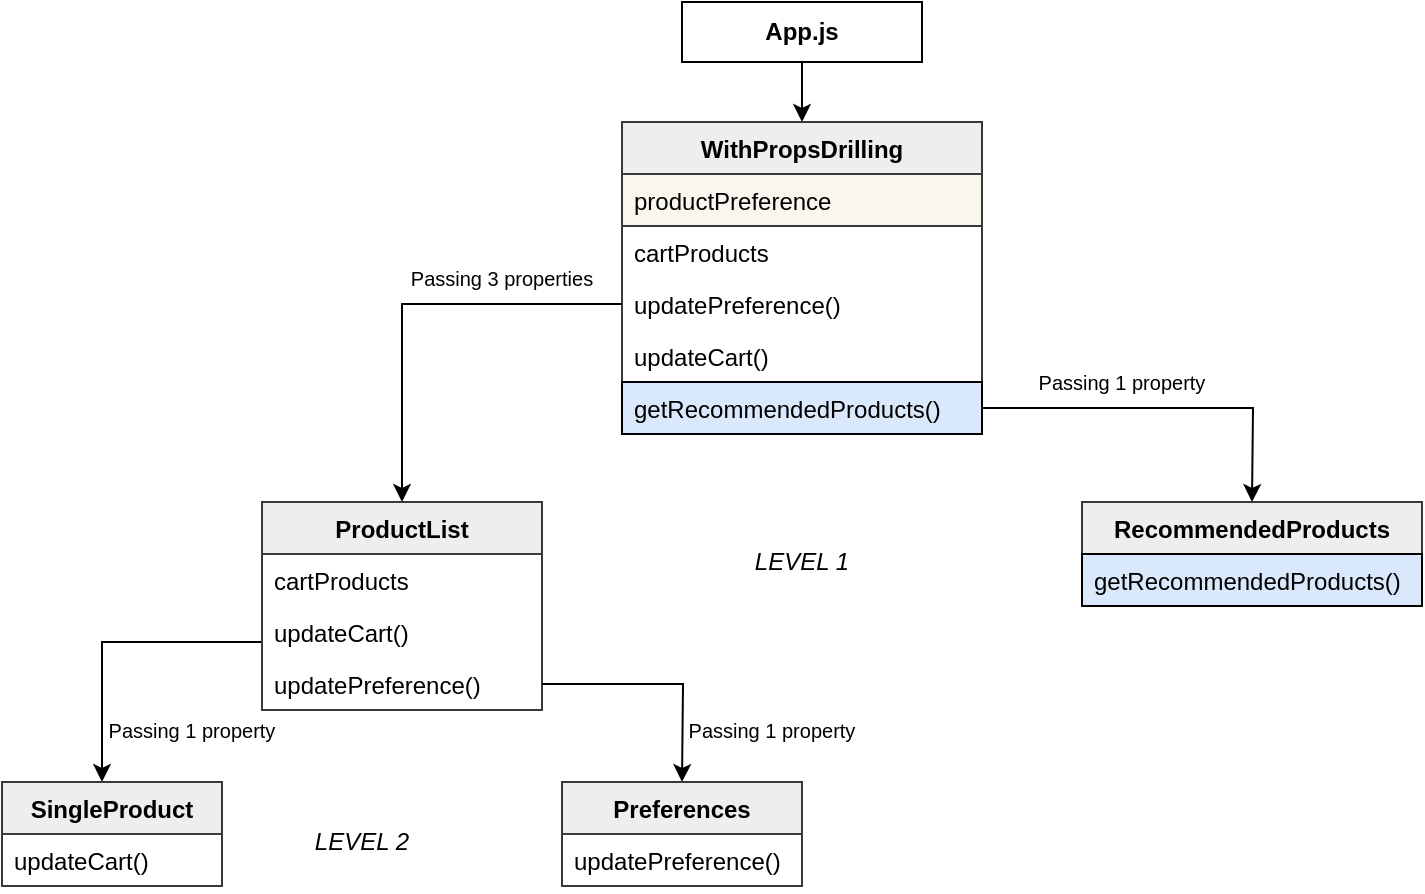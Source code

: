 <mxfile version="15.2.5" type="github"><diagram id="lOgG9-QBeLfQVHScrShB" name="Page-1"><mxGraphModel dx="757" dy="497" grid="1" gridSize="10" guides="1" tooltips="1" connect="1" arrows="1" fold="1" page="1" pageScale="1" pageWidth="827" pageHeight="1169" math="0" shadow="0"><root><mxCell id="0"/><mxCell id="1" parent="0"/><mxCell id="fFJPPhkqnJmS2evbZqXY-12" style="edgeStyle=orthogonalEdgeStyle;rounded=0;orthogonalLoop=1;jettySize=auto;html=1;exitX=0.5;exitY=1;exitDx=0;exitDy=0;entryX=0.5;entryY=0;entryDx=0;entryDy=0;" edge="1" parent="1" source="fFJPPhkqnJmS2evbZqXY-1" target="fFJPPhkqnJmS2evbZqXY-3"><mxGeometry relative="1" as="geometry"/></mxCell><mxCell id="fFJPPhkqnJmS2evbZqXY-1" value="&lt;b&gt;App.js&lt;/b&gt;" style="rounded=0;whiteSpace=wrap;html=1;" vertex="1" parent="1"><mxGeometry x="340" y="50" width="120" height="30" as="geometry"/></mxCell><mxCell id="fFJPPhkqnJmS2evbZqXY-3" value="WithPropsDrilling" style="swimlane;fontStyle=1;childLayout=stackLayout;horizontal=1;startSize=26;horizontalStack=0;resizeParent=1;resizeParentMax=0;resizeLast=0;collapsible=1;marginBottom=0;fillColor=#eeeeee;strokeColor=#36393d;" vertex="1" parent="1"><mxGeometry x="310" y="110" width="180" height="156" as="geometry"/></mxCell><mxCell id="fFJPPhkqnJmS2evbZqXY-4" value="productPreference" style="text;align=left;verticalAlign=top;spacingLeft=4;spacingRight=4;overflow=hidden;rotatable=0;points=[[0,0.5],[1,0.5]];portConstraint=eastwest;fillColor=#f9f7ed;strokeColor=#36393d;" vertex="1" parent="fFJPPhkqnJmS2evbZqXY-3"><mxGeometry y="26" width="180" height="26" as="geometry"/></mxCell><mxCell id="fFJPPhkqnJmS2evbZqXY-5" value="cartProducts" style="text;align=left;verticalAlign=top;spacingLeft=4;spacingRight=4;overflow=hidden;rotatable=0;points=[[0,0.5],[1,0.5]];portConstraint=eastwest;strokeWidth=0;" vertex="1" parent="fFJPPhkqnJmS2evbZqXY-3"><mxGeometry y="52" width="180" height="26" as="geometry"/></mxCell><mxCell id="fFJPPhkqnJmS2evbZqXY-7" value="updatePreference()" style="text;strokeColor=none;fillColor=none;align=left;verticalAlign=top;spacingLeft=4;spacingRight=4;overflow=hidden;rotatable=0;points=[[0,0.5],[1,0.5]];portConstraint=eastwest;strokeWidth=0;" vertex="1" parent="fFJPPhkqnJmS2evbZqXY-3"><mxGeometry y="78" width="180" height="26" as="geometry"/></mxCell><mxCell id="fFJPPhkqnJmS2evbZqXY-8" value="updateCart()" style="text;strokeColor=none;fillColor=none;align=left;verticalAlign=top;spacingLeft=4;spacingRight=4;overflow=hidden;rotatable=0;points=[[0,0.5],[1,0.5]];portConstraint=eastwest;strokeWidth=0;" vertex="1" parent="fFJPPhkqnJmS2evbZqXY-3"><mxGeometry y="104" width="180" height="26" as="geometry"/></mxCell><mxCell id="fFJPPhkqnJmS2evbZqXY-6" value="getRecommendedProducts()" style="text;strokeColor=#030000;fillColor=#dae8fc;align=left;verticalAlign=top;spacingLeft=4;spacingRight=4;overflow=hidden;rotatable=0;points=[[0,0.5],[1,0.5]];portConstraint=eastwest;" vertex="1" parent="fFJPPhkqnJmS2evbZqXY-3"><mxGeometry y="130" width="180" height="26" as="geometry"/></mxCell><mxCell id="fFJPPhkqnJmS2evbZqXY-16" style="edgeStyle=orthogonalEdgeStyle;rounded=0;orthogonalLoop=1;jettySize=auto;html=1;entryX=0.5;entryY=0;entryDx=0;entryDy=0;" edge="1" parent="1" source="fFJPPhkqnJmS2evbZqXY-7" target="fFJPPhkqnJmS2evbZqXY-32"><mxGeometry relative="1" as="geometry"><mxPoint x="180" y="300" as="targetPoint"/><Array as="points"><mxPoint x="200" y="201"/></Array></mxGeometry></mxCell><mxCell id="fFJPPhkqnJmS2evbZqXY-17" style="edgeStyle=orthogonalEdgeStyle;rounded=0;orthogonalLoop=1;jettySize=auto;html=1;exitX=1;exitY=0.5;exitDx=0;exitDy=0;entryX=0.5;entryY=0;entryDx=0;entryDy=0;" edge="1" parent="1" source="fFJPPhkqnJmS2evbZqXY-6"><mxGeometry relative="1" as="geometry"><mxPoint x="625" y="300" as="targetPoint"/></mxGeometry></mxCell><mxCell id="fFJPPhkqnJmS2evbZqXY-20" value="&lt;font style=&quot;font-size: 10px&quot;&gt;Passing 3 properties&lt;/font&gt;" style="text;html=1;strokeColor=none;fillColor=none;align=center;verticalAlign=middle;whiteSpace=wrap;rounded=0;" vertex="1" parent="1"><mxGeometry x="190" y="182" width="120" height="12" as="geometry"/></mxCell><mxCell id="fFJPPhkqnJmS2evbZqXY-21" value="&lt;font style=&quot;font-size: 10px&quot;&gt;Passing 1 property&lt;/font&gt;" style="text;html=1;strokeColor=none;fillColor=none;align=center;verticalAlign=middle;whiteSpace=wrap;rounded=0;" vertex="1" parent="1"><mxGeometry x="500" y="230" width="120" height="20" as="geometry"/></mxCell><mxCell id="fFJPPhkqnJmS2evbZqXY-29" value="LEVEL 1" style="text;html=1;strokeColor=none;fillColor=none;align=center;verticalAlign=middle;whiteSpace=wrap;rounded=0;fontStyle=2" vertex="1" parent="1"><mxGeometry x="375" y="320" width="50" height="20" as="geometry"/></mxCell><mxCell id="fFJPPhkqnJmS2evbZqXY-30" value="LEVEL 2" style="text;html=1;strokeColor=none;fillColor=none;align=center;verticalAlign=middle;whiteSpace=wrap;rounded=0;fontStyle=2" vertex="1" parent="1"><mxGeometry x="155" y="460" width="50" height="20" as="geometry"/></mxCell><mxCell id="fFJPPhkqnJmS2evbZqXY-40" style="edgeStyle=orthogonalEdgeStyle;rounded=0;orthogonalLoop=1;jettySize=auto;html=1;entryX=0.5;entryY=0;entryDx=0;entryDy=0;" edge="1" parent="1" source="fFJPPhkqnJmS2evbZqXY-32"><mxGeometry relative="1" as="geometry"><mxPoint x="50" y="440" as="targetPoint"/><Array as="points"><mxPoint x="50" y="370"/></Array></mxGeometry></mxCell><mxCell id="fFJPPhkqnJmS2evbZqXY-32" value="ProductList" style="swimlane;fontStyle=1;childLayout=stackLayout;horizontal=1;startSize=26;horizontalStack=0;resizeParent=1;resizeParentMax=0;resizeLast=0;collapsible=1;marginBottom=0;fillColor=#eeeeee;strokeColor=#36393d;" vertex="1" parent="1"><mxGeometry x="130" y="300" width="140" height="104" as="geometry"><mxRectangle x="110" y="300" width="100" height="26" as="alternateBounds"/></mxGeometry></mxCell><mxCell id="fFJPPhkqnJmS2evbZqXY-37" value="cartProducts" style="text;strokeColor=none;fillColor=none;align=left;verticalAlign=top;spacingLeft=4;spacingRight=4;overflow=hidden;rotatable=0;points=[[0,0.5],[1,0.5]];portConstraint=eastwest;strokeWidth=2;" vertex="1" parent="fFJPPhkqnJmS2evbZqXY-32"><mxGeometry y="26" width="140" height="26" as="geometry"/></mxCell><mxCell id="fFJPPhkqnJmS2evbZqXY-39" value="updateCart()" style="text;strokeColor=none;fillColor=none;align=left;verticalAlign=top;spacingLeft=4;spacingRight=4;overflow=hidden;rotatable=0;points=[[0,0.5],[1,0.5]];portConstraint=eastwest;" vertex="1" parent="fFJPPhkqnJmS2evbZqXY-32"><mxGeometry y="52" width="140" height="26" as="geometry"/></mxCell><mxCell id="fFJPPhkqnJmS2evbZqXY-38" value="updatePreference()" style="text;strokeColor=none;fillColor=none;align=left;verticalAlign=top;spacingLeft=4;spacingRight=4;overflow=hidden;rotatable=0;points=[[0,0.5],[1,0.5]];portConstraint=eastwest;" vertex="1" parent="fFJPPhkqnJmS2evbZqXY-32"><mxGeometry y="78" width="140" height="26" as="geometry"/></mxCell><mxCell id="fFJPPhkqnJmS2evbZqXY-41" style="edgeStyle=orthogonalEdgeStyle;rounded=0;orthogonalLoop=1;jettySize=auto;html=1;entryX=0.5;entryY=0;entryDx=0;entryDy=0;" edge="1" parent="1" source="fFJPPhkqnJmS2evbZqXY-38"><mxGeometry relative="1" as="geometry"><mxPoint x="340" y="440" as="targetPoint"/></mxGeometry></mxCell><mxCell id="fFJPPhkqnJmS2evbZqXY-42" value="RecommendedProducts" style="swimlane;fontStyle=1;childLayout=stackLayout;horizontal=1;startSize=26;horizontalStack=0;resizeParent=1;resizeParentMax=0;resizeLast=0;collapsible=1;marginBottom=0;strokeWidth=1;strokeColor=#36393d;fillColor=#eeeeee;" vertex="1" parent="1"><mxGeometry x="540" y="300" width="170" height="52" as="geometry"/></mxCell><mxCell id="fFJPPhkqnJmS2evbZqXY-43" value="getRecommendedProducts()" style="text;strokeColor=#030000;fillColor=#dae8fc;align=left;verticalAlign=top;spacingLeft=4;spacingRight=4;overflow=hidden;rotatable=0;points=[[0,0.5],[1,0.5]];portConstraint=eastwest;" vertex="1" parent="fFJPPhkqnJmS2evbZqXY-42"><mxGeometry y="26" width="170" height="26" as="geometry"/></mxCell><mxCell id="fFJPPhkqnJmS2evbZqXY-46" value="&lt;font style=&quot;font-size: 10px&quot;&gt;Passing 1 property&lt;/font&gt;" style="text;html=1;strokeColor=none;fillColor=none;align=center;verticalAlign=middle;whiteSpace=wrap;rounded=0;" vertex="1" parent="1"><mxGeometry x="40" y="404" width="110" height="20" as="geometry"/></mxCell><mxCell id="fFJPPhkqnJmS2evbZqXY-47" value="&lt;font style=&quot;font-size: 10px&quot;&gt;Passing 1 property&lt;/font&gt;" style="text;html=1;strokeColor=none;fillColor=none;align=center;verticalAlign=middle;whiteSpace=wrap;rounded=0;" vertex="1" parent="1"><mxGeometry x="330" y="404" width="110" height="20" as="geometry"/></mxCell><mxCell id="fFJPPhkqnJmS2evbZqXY-48" value="SingleProduct" style="swimlane;fontStyle=1;childLayout=stackLayout;horizontal=1;startSize=26;horizontalStack=0;resizeParent=1;resizeParentMax=0;resizeLast=0;collapsible=1;marginBottom=0;strokeColor=#36393d;strokeWidth=1;fillColor=#eeeeee;" vertex="1" parent="1"><mxGeometry y="440" width="110" height="52" as="geometry"/></mxCell><mxCell id="fFJPPhkqnJmS2evbZqXY-52" value="updateCart()" style="text;strokeColor=none;fillColor=none;align=left;verticalAlign=top;spacingLeft=4;spacingRight=4;overflow=hidden;rotatable=0;points=[[0,0.5],[1,0.5]];portConstraint=eastwest;" vertex="1" parent="fFJPPhkqnJmS2evbZqXY-48"><mxGeometry y="26" width="110" height="26" as="geometry"/></mxCell><mxCell id="fFJPPhkqnJmS2evbZqXY-53" value="Preferences" style="swimlane;fontStyle=1;childLayout=stackLayout;horizontal=1;startSize=26;horizontalStack=0;resizeParent=1;resizeParentMax=0;resizeLast=0;collapsible=1;marginBottom=0;strokeColor=#36393d;strokeWidth=1;fillColor=#eeeeee;" vertex="1" parent="1"><mxGeometry x="280" y="440" width="120" height="52" as="geometry"/></mxCell><mxCell id="fFJPPhkqnJmS2evbZqXY-57" value="updatePreference()" style="text;strokeColor=none;fillColor=none;align=left;verticalAlign=top;spacingLeft=4;spacingRight=4;overflow=hidden;rotatable=0;points=[[0,0.5],[1,0.5]];portConstraint=eastwest;" vertex="1" parent="fFJPPhkqnJmS2evbZqXY-53"><mxGeometry y="26" width="120" height="26" as="geometry"/></mxCell></root></mxGraphModel></diagram></mxfile>